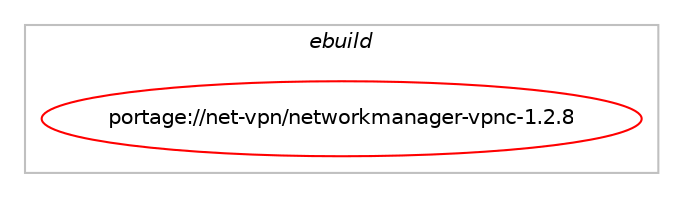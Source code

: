 digraph prolog {

# *************
# Graph options
# *************

newrank=true;
concentrate=true;
compound=true;
graph [rankdir=LR,fontname=Helvetica,fontsize=10,ranksep=1.5];#, ranksep=2.5, nodesep=0.2];
edge  [arrowhead=vee];
node  [fontname=Helvetica,fontsize=10];

# **********
# The ebuild
# **********

subgraph cluster_leftcol {
color=gray;
label=<<i>ebuild</i>>;
id [label="portage://net-vpn/networkmanager-vpnc-1.2.8", color=red, width=4, href="../net-vpn/networkmanager-vpnc-1.2.8.svg"];
}

# ****************
# The dependencies
# ****************

subgraph cluster_midcol {
color=gray;
label=<<i>dependencies</i>>;
subgraph cluster_compile {
fillcolor="#eeeeee";
style=filled;
label=<<i>compile</i>>;
# *** BEGIN UNKNOWN DEPENDENCY TYPE (TODO) ***
# id -> equal(use_conditional_group(positive,gtk,portage://net-vpn/networkmanager-vpnc-1.2.8,[package_dependency(portage://net-vpn/networkmanager-vpnc-1.2.8,install,no,x11-libs,gtk+,greaterequal,[3.4,,,3.4],[slot(3)],[]),package_dependency(portage://net-vpn/networkmanager-vpnc-1.2.8,install,no,app-crypt,libsecret,greaterequal,[0.18,,,0.18],[],[]),package_dependency(portage://net-vpn/networkmanager-vpnc-1.2.8,install,no,gui-libs,gtk,greaterequal,[4.0,,,4.0],[slot(4)],[]),package_dependency(portage://net-vpn/networkmanager-vpnc-1.2.8,install,no,net-libs,libnma,greaterequal,[1.8.36,,,1.8.36],[],[])]))
# *** END UNKNOWN DEPENDENCY TYPE (TODO) ***

# *** BEGIN UNKNOWN DEPENDENCY TYPE (TODO) ***
# id -> equal(package_dependency(portage://net-vpn/networkmanager-vpnc-1.2.8,install,no,dev-libs,dbus-glib,greaterequal,[0.74,,,0.74],[],[]))
# *** END UNKNOWN DEPENDENCY TYPE (TODO) ***

# *** BEGIN UNKNOWN DEPENDENCY TYPE (TODO) ***
# id -> equal(package_dependency(portage://net-vpn/networkmanager-vpnc-1.2.8,install,no,dev-libs,glib,greaterequal,[2.32,,,2.32],[slot(2)],[]))
# *** END UNKNOWN DEPENDENCY TYPE (TODO) ***

# *** BEGIN UNKNOWN DEPENDENCY TYPE (TODO) ***
# id -> equal(package_dependency(portage://net-vpn/networkmanager-vpnc-1.2.8,install,no,dev-util,intltool,none,[,,],[],[]))
# *** END UNKNOWN DEPENDENCY TYPE (TODO) ***

# *** BEGIN UNKNOWN DEPENDENCY TYPE (TODO) ***
# id -> equal(package_dependency(portage://net-vpn/networkmanager-vpnc-1.2.8,install,no,net-misc,networkmanager,greaterequal,[1.2.0,,,1.2.0],any_same_slot,[]))
# *** END UNKNOWN DEPENDENCY TYPE (TODO) ***

# *** BEGIN UNKNOWN DEPENDENCY TYPE (TODO) ***
# id -> equal(package_dependency(portage://net-vpn/networkmanager-vpnc-1.2.8,install,no,net-vpn,vpnc,greaterequal,[0.5.3,,_p550,0.5.3_p550],[],[]))
# *** END UNKNOWN DEPENDENCY TYPE (TODO) ***

# *** BEGIN UNKNOWN DEPENDENCY TYPE (TODO) ***
# id -> equal(package_dependency(portage://net-vpn/networkmanager-vpnc-1.2.8,install,no,sys-devel,gettext,none,[,,],[],[]))
# *** END UNKNOWN DEPENDENCY TYPE (TODO) ***

# *** BEGIN UNKNOWN DEPENDENCY TYPE (TODO) ***
# id -> equal(package_dependency(portage://net-vpn/networkmanager-vpnc-1.2.8,install,no,virtual,pkgconfig,none,[,,],[],[]))
# *** END UNKNOWN DEPENDENCY TYPE (TODO) ***

}
subgraph cluster_compileandrun {
fillcolor="#eeeeee";
style=filled;
label=<<i>compile and run</i>>;
}
subgraph cluster_run {
fillcolor="#eeeeee";
style=filled;
label=<<i>run</i>>;
# *** BEGIN UNKNOWN DEPENDENCY TYPE (TODO) ***
# id -> equal(use_conditional_group(positive,gtk,portage://net-vpn/networkmanager-vpnc-1.2.8,[package_dependency(portage://net-vpn/networkmanager-vpnc-1.2.8,run,no,x11-libs,gtk+,greaterequal,[3.4,,,3.4],[slot(3)],[]),package_dependency(portage://net-vpn/networkmanager-vpnc-1.2.8,run,no,app-crypt,libsecret,greaterequal,[0.18,,,0.18],[],[]),package_dependency(portage://net-vpn/networkmanager-vpnc-1.2.8,run,no,gui-libs,gtk,greaterequal,[4.0,,,4.0],[slot(4)],[]),package_dependency(portage://net-vpn/networkmanager-vpnc-1.2.8,run,no,net-libs,libnma,greaterequal,[1.8.36,,,1.8.36],[],[])]))
# *** END UNKNOWN DEPENDENCY TYPE (TODO) ***

# *** BEGIN UNKNOWN DEPENDENCY TYPE (TODO) ***
# id -> equal(package_dependency(portage://net-vpn/networkmanager-vpnc-1.2.8,run,no,dev-libs,dbus-glib,greaterequal,[0.74,,,0.74],[],[]))
# *** END UNKNOWN DEPENDENCY TYPE (TODO) ***

# *** BEGIN UNKNOWN DEPENDENCY TYPE (TODO) ***
# id -> equal(package_dependency(portage://net-vpn/networkmanager-vpnc-1.2.8,run,no,dev-libs,glib,greaterequal,[2.32,,,2.32],[slot(2)],[]))
# *** END UNKNOWN DEPENDENCY TYPE (TODO) ***

# *** BEGIN UNKNOWN DEPENDENCY TYPE (TODO) ***
# id -> equal(package_dependency(portage://net-vpn/networkmanager-vpnc-1.2.8,run,no,net-misc,networkmanager,greaterequal,[1.2.0,,,1.2.0],any_same_slot,[]))
# *** END UNKNOWN DEPENDENCY TYPE (TODO) ***

# *** BEGIN UNKNOWN DEPENDENCY TYPE (TODO) ***
# id -> equal(package_dependency(portage://net-vpn/networkmanager-vpnc-1.2.8,run,no,net-vpn,vpnc,greaterequal,[0.5.3,,_p550,0.5.3_p550],[],[]))
# *** END UNKNOWN DEPENDENCY TYPE (TODO) ***

}
}

# **************
# The candidates
# **************

subgraph cluster_choices {
rank=same;
color=gray;
label=<<i>candidates</i>>;

}

}
